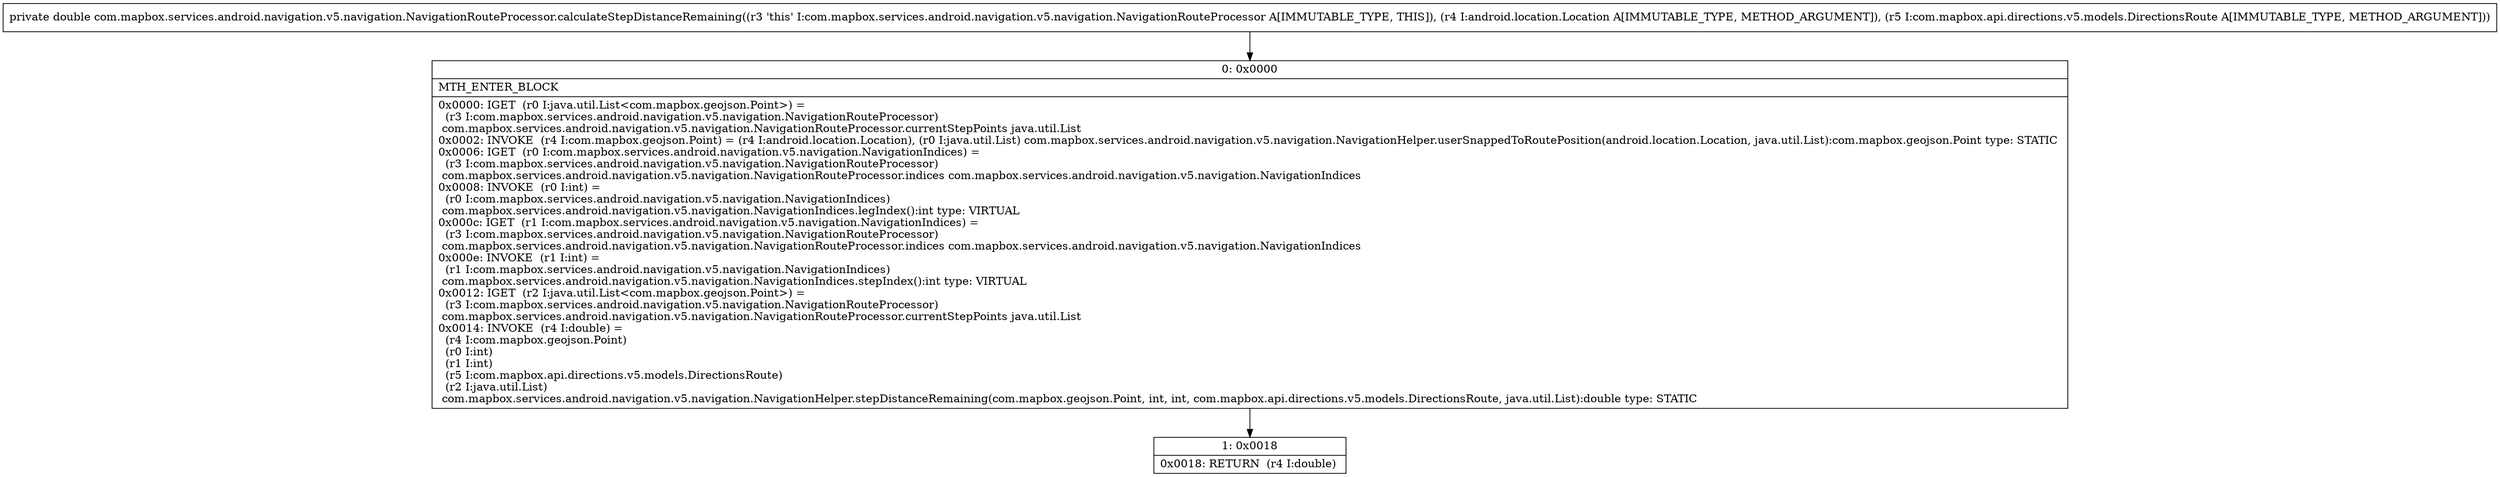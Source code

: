 digraph "CFG forcom.mapbox.services.android.navigation.v5.navigation.NavigationRouteProcessor.calculateStepDistanceRemaining(Landroid\/location\/Location;Lcom\/mapbox\/api\/directions\/v5\/models\/DirectionsRoute;)D" {
Node_0 [shape=record,label="{0\:\ 0x0000|MTH_ENTER_BLOCK\l|0x0000: IGET  (r0 I:java.util.List\<com.mapbox.geojson.Point\>) = \l  (r3 I:com.mapbox.services.android.navigation.v5.navigation.NavigationRouteProcessor)\l com.mapbox.services.android.navigation.v5.navigation.NavigationRouteProcessor.currentStepPoints java.util.List \l0x0002: INVOKE  (r4 I:com.mapbox.geojson.Point) = (r4 I:android.location.Location), (r0 I:java.util.List) com.mapbox.services.android.navigation.v5.navigation.NavigationHelper.userSnappedToRoutePosition(android.location.Location, java.util.List):com.mapbox.geojson.Point type: STATIC \l0x0006: IGET  (r0 I:com.mapbox.services.android.navigation.v5.navigation.NavigationIndices) = \l  (r3 I:com.mapbox.services.android.navigation.v5.navigation.NavigationRouteProcessor)\l com.mapbox.services.android.navigation.v5.navigation.NavigationRouteProcessor.indices com.mapbox.services.android.navigation.v5.navigation.NavigationIndices \l0x0008: INVOKE  (r0 I:int) = \l  (r0 I:com.mapbox.services.android.navigation.v5.navigation.NavigationIndices)\l com.mapbox.services.android.navigation.v5.navigation.NavigationIndices.legIndex():int type: VIRTUAL \l0x000c: IGET  (r1 I:com.mapbox.services.android.navigation.v5.navigation.NavigationIndices) = \l  (r3 I:com.mapbox.services.android.navigation.v5.navigation.NavigationRouteProcessor)\l com.mapbox.services.android.navigation.v5.navigation.NavigationRouteProcessor.indices com.mapbox.services.android.navigation.v5.navigation.NavigationIndices \l0x000e: INVOKE  (r1 I:int) = \l  (r1 I:com.mapbox.services.android.navigation.v5.navigation.NavigationIndices)\l com.mapbox.services.android.navigation.v5.navigation.NavigationIndices.stepIndex():int type: VIRTUAL \l0x0012: IGET  (r2 I:java.util.List\<com.mapbox.geojson.Point\>) = \l  (r3 I:com.mapbox.services.android.navigation.v5.navigation.NavigationRouteProcessor)\l com.mapbox.services.android.navigation.v5.navigation.NavigationRouteProcessor.currentStepPoints java.util.List \l0x0014: INVOKE  (r4 I:double) = \l  (r4 I:com.mapbox.geojson.Point)\l  (r0 I:int)\l  (r1 I:int)\l  (r5 I:com.mapbox.api.directions.v5.models.DirectionsRoute)\l  (r2 I:java.util.List)\l com.mapbox.services.android.navigation.v5.navigation.NavigationHelper.stepDistanceRemaining(com.mapbox.geojson.Point, int, int, com.mapbox.api.directions.v5.models.DirectionsRoute, java.util.List):double type: STATIC \l}"];
Node_1 [shape=record,label="{1\:\ 0x0018|0x0018: RETURN  (r4 I:double) \l}"];
MethodNode[shape=record,label="{private double com.mapbox.services.android.navigation.v5.navigation.NavigationRouteProcessor.calculateStepDistanceRemaining((r3 'this' I:com.mapbox.services.android.navigation.v5.navigation.NavigationRouteProcessor A[IMMUTABLE_TYPE, THIS]), (r4 I:android.location.Location A[IMMUTABLE_TYPE, METHOD_ARGUMENT]), (r5 I:com.mapbox.api.directions.v5.models.DirectionsRoute A[IMMUTABLE_TYPE, METHOD_ARGUMENT])) }"];
MethodNode -> Node_0;
Node_0 -> Node_1;
}


